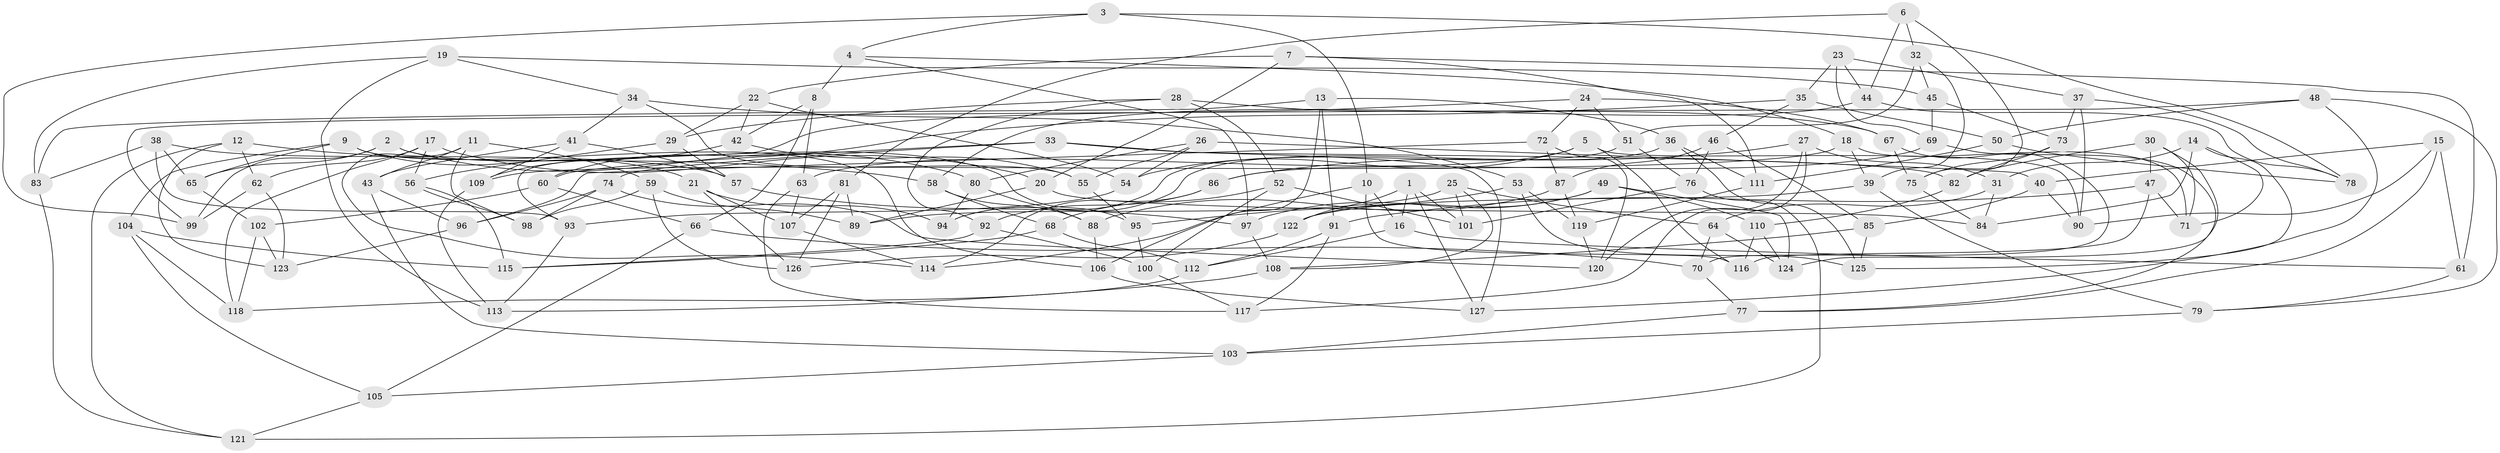 // coarse degree distribution, {4: 0.4074074074074074, 6: 0.5185185185185185, 5: 0.04938271604938271, 3: 0.024691358024691357}
// Generated by graph-tools (version 1.1) at 2025/42/03/06/25 10:42:18]
// undirected, 127 vertices, 254 edges
graph export_dot {
graph [start="1"]
  node [color=gray90,style=filled];
  1;
  2;
  3;
  4;
  5;
  6;
  7;
  8;
  9;
  10;
  11;
  12;
  13;
  14;
  15;
  16;
  17;
  18;
  19;
  20;
  21;
  22;
  23;
  24;
  25;
  26;
  27;
  28;
  29;
  30;
  31;
  32;
  33;
  34;
  35;
  36;
  37;
  38;
  39;
  40;
  41;
  42;
  43;
  44;
  45;
  46;
  47;
  48;
  49;
  50;
  51;
  52;
  53;
  54;
  55;
  56;
  57;
  58;
  59;
  60;
  61;
  62;
  63;
  64;
  65;
  66;
  67;
  68;
  69;
  70;
  71;
  72;
  73;
  74;
  75;
  76;
  77;
  78;
  79;
  80;
  81;
  82;
  83;
  84;
  85;
  86;
  87;
  88;
  89;
  90;
  91;
  92;
  93;
  94;
  95;
  96;
  97;
  98;
  99;
  100;
  101;
  102;
  103;
  104;
  105;
  106;
  107;
  108;
  109;
  110;
  111;
  112;
  113;
  114;
  115;
  116;
  117;
  118;
  119;
  120;
  121;
  122;
  123;
  124;
  125;
  126;
  127;
  1 -- 16;
  1 -- 122;
  1 -- 127;
  1 -- 101;
  2 -- 99;
  2 -- 80;
  2 -- 65;
  2 -- 95;
  3 -- 4;
  3 -- 10;
  3 -- 78;
  3 -- 99;
  4 -- 97;
  4 -- 8;
  4 -- 18;
  5 -- 116;
  5 -- 54;
  5 -- 63;
  5 -- 90;
  6 -- 44;
  6 -- 81;
  6 -- 75;
  6 -- 32;
  7 -- 61;
  7 -- 22;
  7 -- 111;
  7 -- 20;
  8 -- 42;
  8 -- 63;
  8 -- 66;
  9 -- 65;
  9 -- 106;
  9 -- 21;
  9 -- 104;
  10 -- 16;
  10 -- 114;
  10 -- 116;
  11 -- 114;
  11 -- 59;
  11 -- 98;
  11 -- 43;
  12 -- 62;
  12 -- 121;
  12 -- 123;
  12 -- 58;
  13 -- 106;
  13 -- 83;
  13 -- 91;
  13 -- 36;
  14 -- 84;
  14 -- 71;
  14 -- 125;
  14 -- 31;
  15 -- 61;
  15 -- 77;
  15 -- 90;
  15 -- 40;
  16 -- 61;
  16 -- 112;
  17 -- 56;
  17 -- 62;
  17 -- 20;
  17 -- 118;
  18 -- 109;
  18 -- 71;
  18 -- 39;
  19 -- 83;
  19 -- 45;
  19 -- 34;
  19 -- 113;
  20 -- 84;
  20 -- 89;
  21 -- 107;
  21 -- 126;
  21 -- 94;
  22 -- 54;
  22 -- 29;
  22 -- 42;
  23 -- 37;
  23 -- 69;
  23 -- 35;
  23 -- 44;
  24 -- 72;
  24 -- 51;
  24 -- 93;
  24 -- 67;
  25 -- 108;
  25 -- 89;
  25 -- 101;
  25 -- 64;
  26 -- 80;
  26 -- 54;
  26 -- 55;
  26 -- 40;
  27 -- 120;
  27 -- 86;
  27 -- 31;
  27 -- 117;
  28 -- 52;
  28 -- 92;
  28 -- 29;
  28 -- 67;
  29 -- 56;
  29 -- 57;
  30 -- 124;
  30 -- 47;
  30 -- 71;
  30 -- 82;
  31 -- 84;
  31 -- 64;
  32 -- 39;
  32 -- 51;
  32 -- 45;
  33 -- 74;
  33 -- 60;
  33 -- 82;
  33 -- 127;
  34 -- 55;
  34 -- 53;
  34 -- 41;
  35 -- 46;
  35 -- 60;
  35 -- 50;
  36 -- 94;
  36 -- 111;
  36 -- 125;
  37 -- 78;
  37 -- 73;
  37 -- 90;
  38 -- 83;
  38 -- 65;
  38 -- 93;
  38 -- 57;
  39 -- 79;
  39 -- 122;
  40 -- 85;
  40 -- 90;
  41 -- 43;
  41 -- 109;
  41 -- 57;
  42 -- 109;
  42 -- 55;
  43 -- 103;
  43 -- 96;
  44 -- 58;
  44 -- 78;
  45 -- 73;
  45 -- 69;
  46 -- 85;
  46 -- 87;
  46 -- 76;
  47 -- 71;
  47 -- 116;
  47 -- 91;
  48 -- 99;
  48 -- 79;
  48 -- 127;
  48 -- 50;
  49 -- 97;
  49 -- 122;
  49 -- 124;
  49 -- 110;
  50 -- 78;
  50 -- 111;
  51 -- 94;
  51 -- 76;
  52 -- 101;
  52 -- 68;
  52 -- 100;
  53 -- 119;
  53 -- 95;
  53 -- 125;
  54 -- 93;
  55 -- 95;
  56 -- 115;
  56 -- 98;
  57 -- 97;
  58 -- 88;
  58 -- 68;
  59 -- 89;
  59 -- 126;
  59 -- 98;
  60 -- 66;
  60 -- 102;
  61 -- 79;
  62 -- 99;
  62 -- 123;
  63 -- 107;
  63 -- 117;
  64 -- 70;
  64 -- 124;
  65 -- 102;
  66 -- 70;
  66 -- 105;
  67 -- 75;
  67 -- 70;
  68 -- 115;
  68 -- 112;
  69 -- 77;
  69 -- 86;
  70 -- 77;
  72 -- 96;
  72 -- 87;
  72 -- 120;
  73 -- 82;
  73 -- 75;
  74 -- 98;
  74 -- 96;
  74 -- 120;
  75 -- 84;
  76 -- 101;
  76 -- 121;
  77 -- 103;
  79 -- 103;
  80 -- 88;
  80 -- 94;
  81 -- 89;
  81 -- 107;
  81 -- 126;
  82 -- 110;
  83 -- 121;
  85 -- 125;
  85 -- 108;
  86 -- 92;
  86 -- 114;
  87 -- 119;
  87 -- 88;
  88 -- 106;
  91 -- 117;
  91 -- 112;
  92 -- 115;
  92 -- 100;
  93 -- 113;
  95 -- 100;
  96 -- 123;
  97 -- 108;
  100 -- 117;
  102 -- 123;
  102 -- 118;
  103 -- 105;
  104 -- 115;
  104 -- 118;
  104 -- 105;
  105 -- 121;
  106 -- 127;
  107 -- 114;
  108 -- 113;
  109 -- 113;
  110 -- 116;
  110 -- 124;
  111 -- 119;
  112 -- 118;
  119 -- 120;
  122 -- 126;
}
